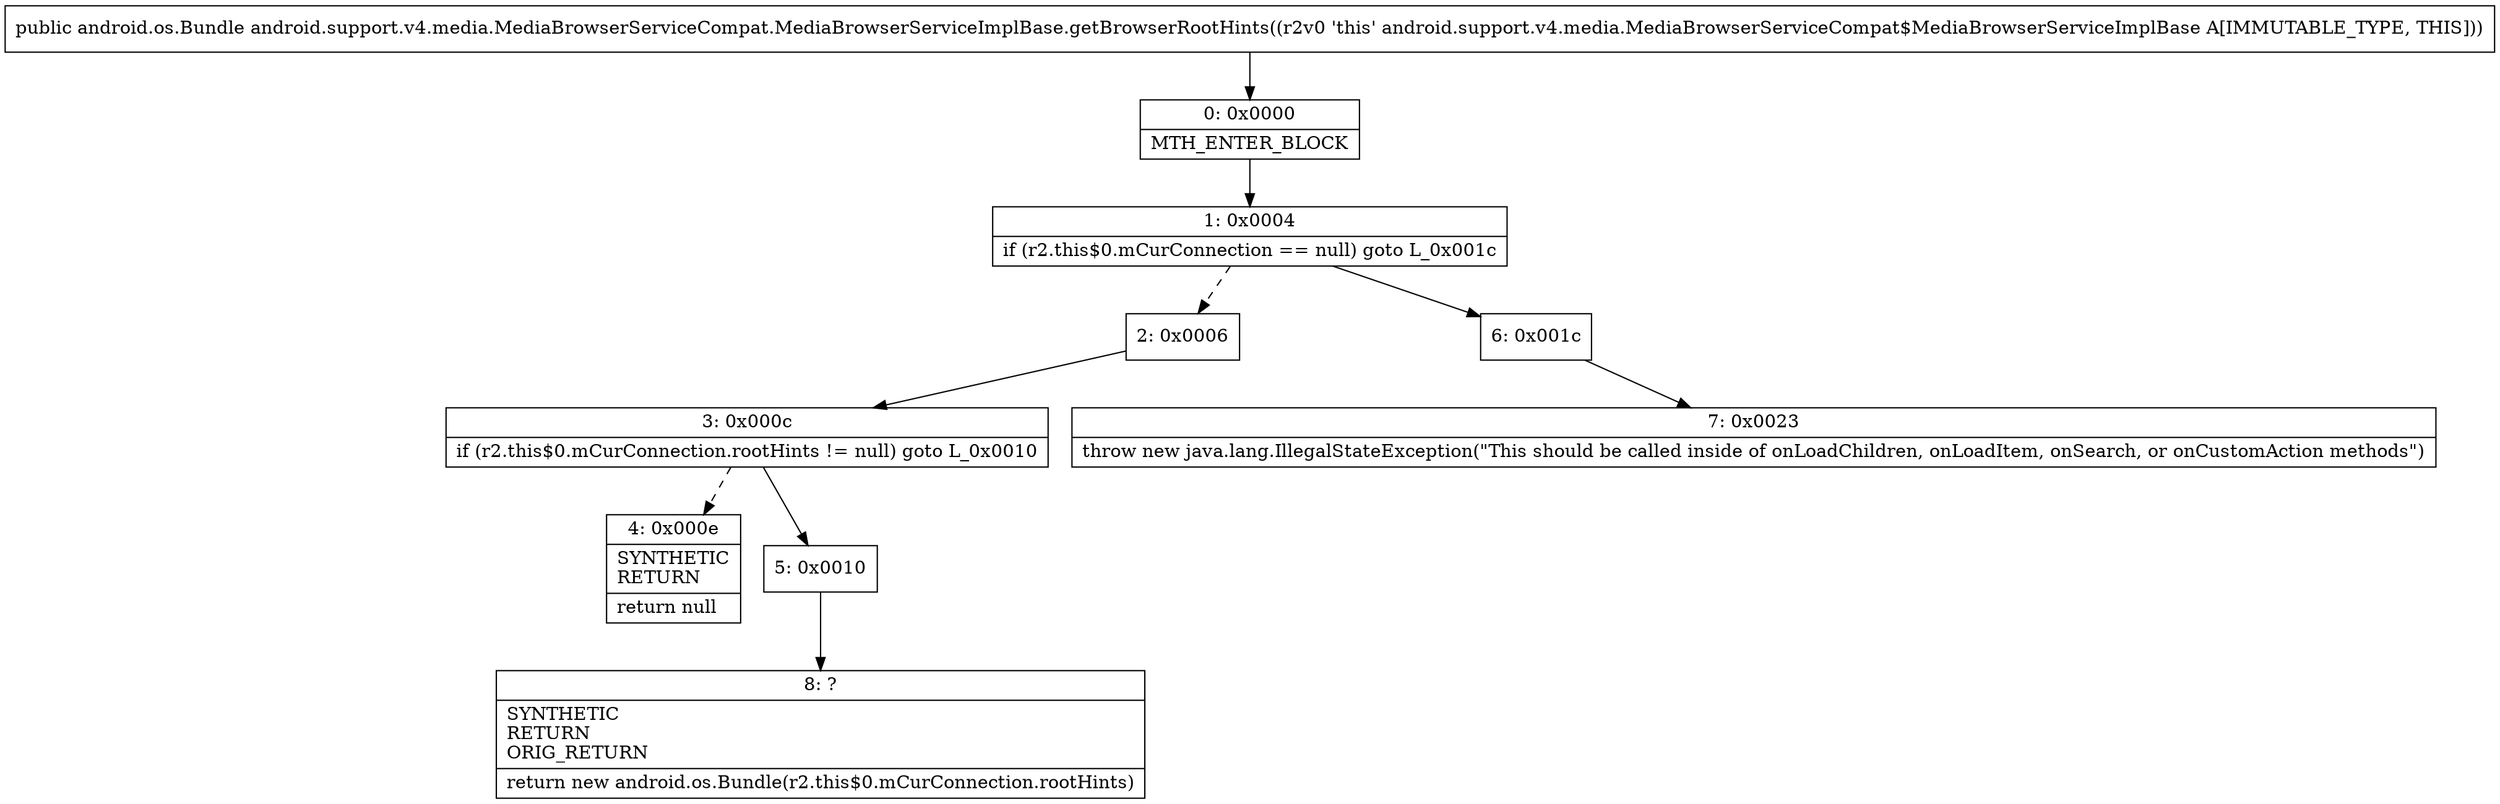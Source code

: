 digraph "CFG forandroid.support.v4.media.MediaBrowserServiceCompat.MediaBrowserServiceImplBase.getBrowserRootHints()Landroid\/os\/Bundle;" {
Node_0 [shape=record,label="{0\:\ 0x0000|MTH_ENTER_BLOCK\l}"];
Node_1 [shape=record,label="{1\:\ 0x0004|if (r2.this$0.mCurConnection == null) goto L_0x001c\l}"];
Node_2 [shape=record,label="{2\:\ 0x0006}"];
Node_3 [shape=record,label="{3\:\ 0x000c|if (r2.this$0.mCurConnection.rootHints != null) goto L_0x0010\l}"];
Node_4 [shape=record,label="{4\:\ 0x000e|SYNTHETIC\lRETURN\l|return null\l}"];
Node_5 [shape=record,label="{5\:\ 0x0010}"];
Node_6 [shape=record,label="{6\:\ 0x001c}"];
Node_7 [shape=record,label="{7\:\ 0x0023|throw new java.lang.IllegalStateException(\"This should be called inside of onLoadChildren, onLoadItem, onSearch, or onCustomAction methods\")\l}"];
Node_8 [shape=record,label="{8\:\ ?|SYNTHETIC\lRETURN\lORIG_RETURN\l|return new android.os.Bundle(r2.this$0.mCurConnection.rootHints)\l}"];
MethodNode[shape=record,label="{public android.os.Bundle android.support.v4.media.MediaBrowserServiceCompat.MediaBrowserServiceImplBase.getBrowserRootHints((r2v0 'this' android.support.v4.media.MediaBrowserServiceCompat$MediaBrowserServiceImplBase A[IMMUTABLE_TYPE, THIS])) }"];
MethodNode -> Node_0;
Node_0 -> Node_1;
Node_1 -> Node_2[style=dashed];
Node_1 -> Node_6;
Node_2 -> Node_3;
Node_3 -> Node_4[style=dashed];
Node_3 -> Node_5;
Node_5 -> Node_8;
Node_6 -> Node_7;
}

